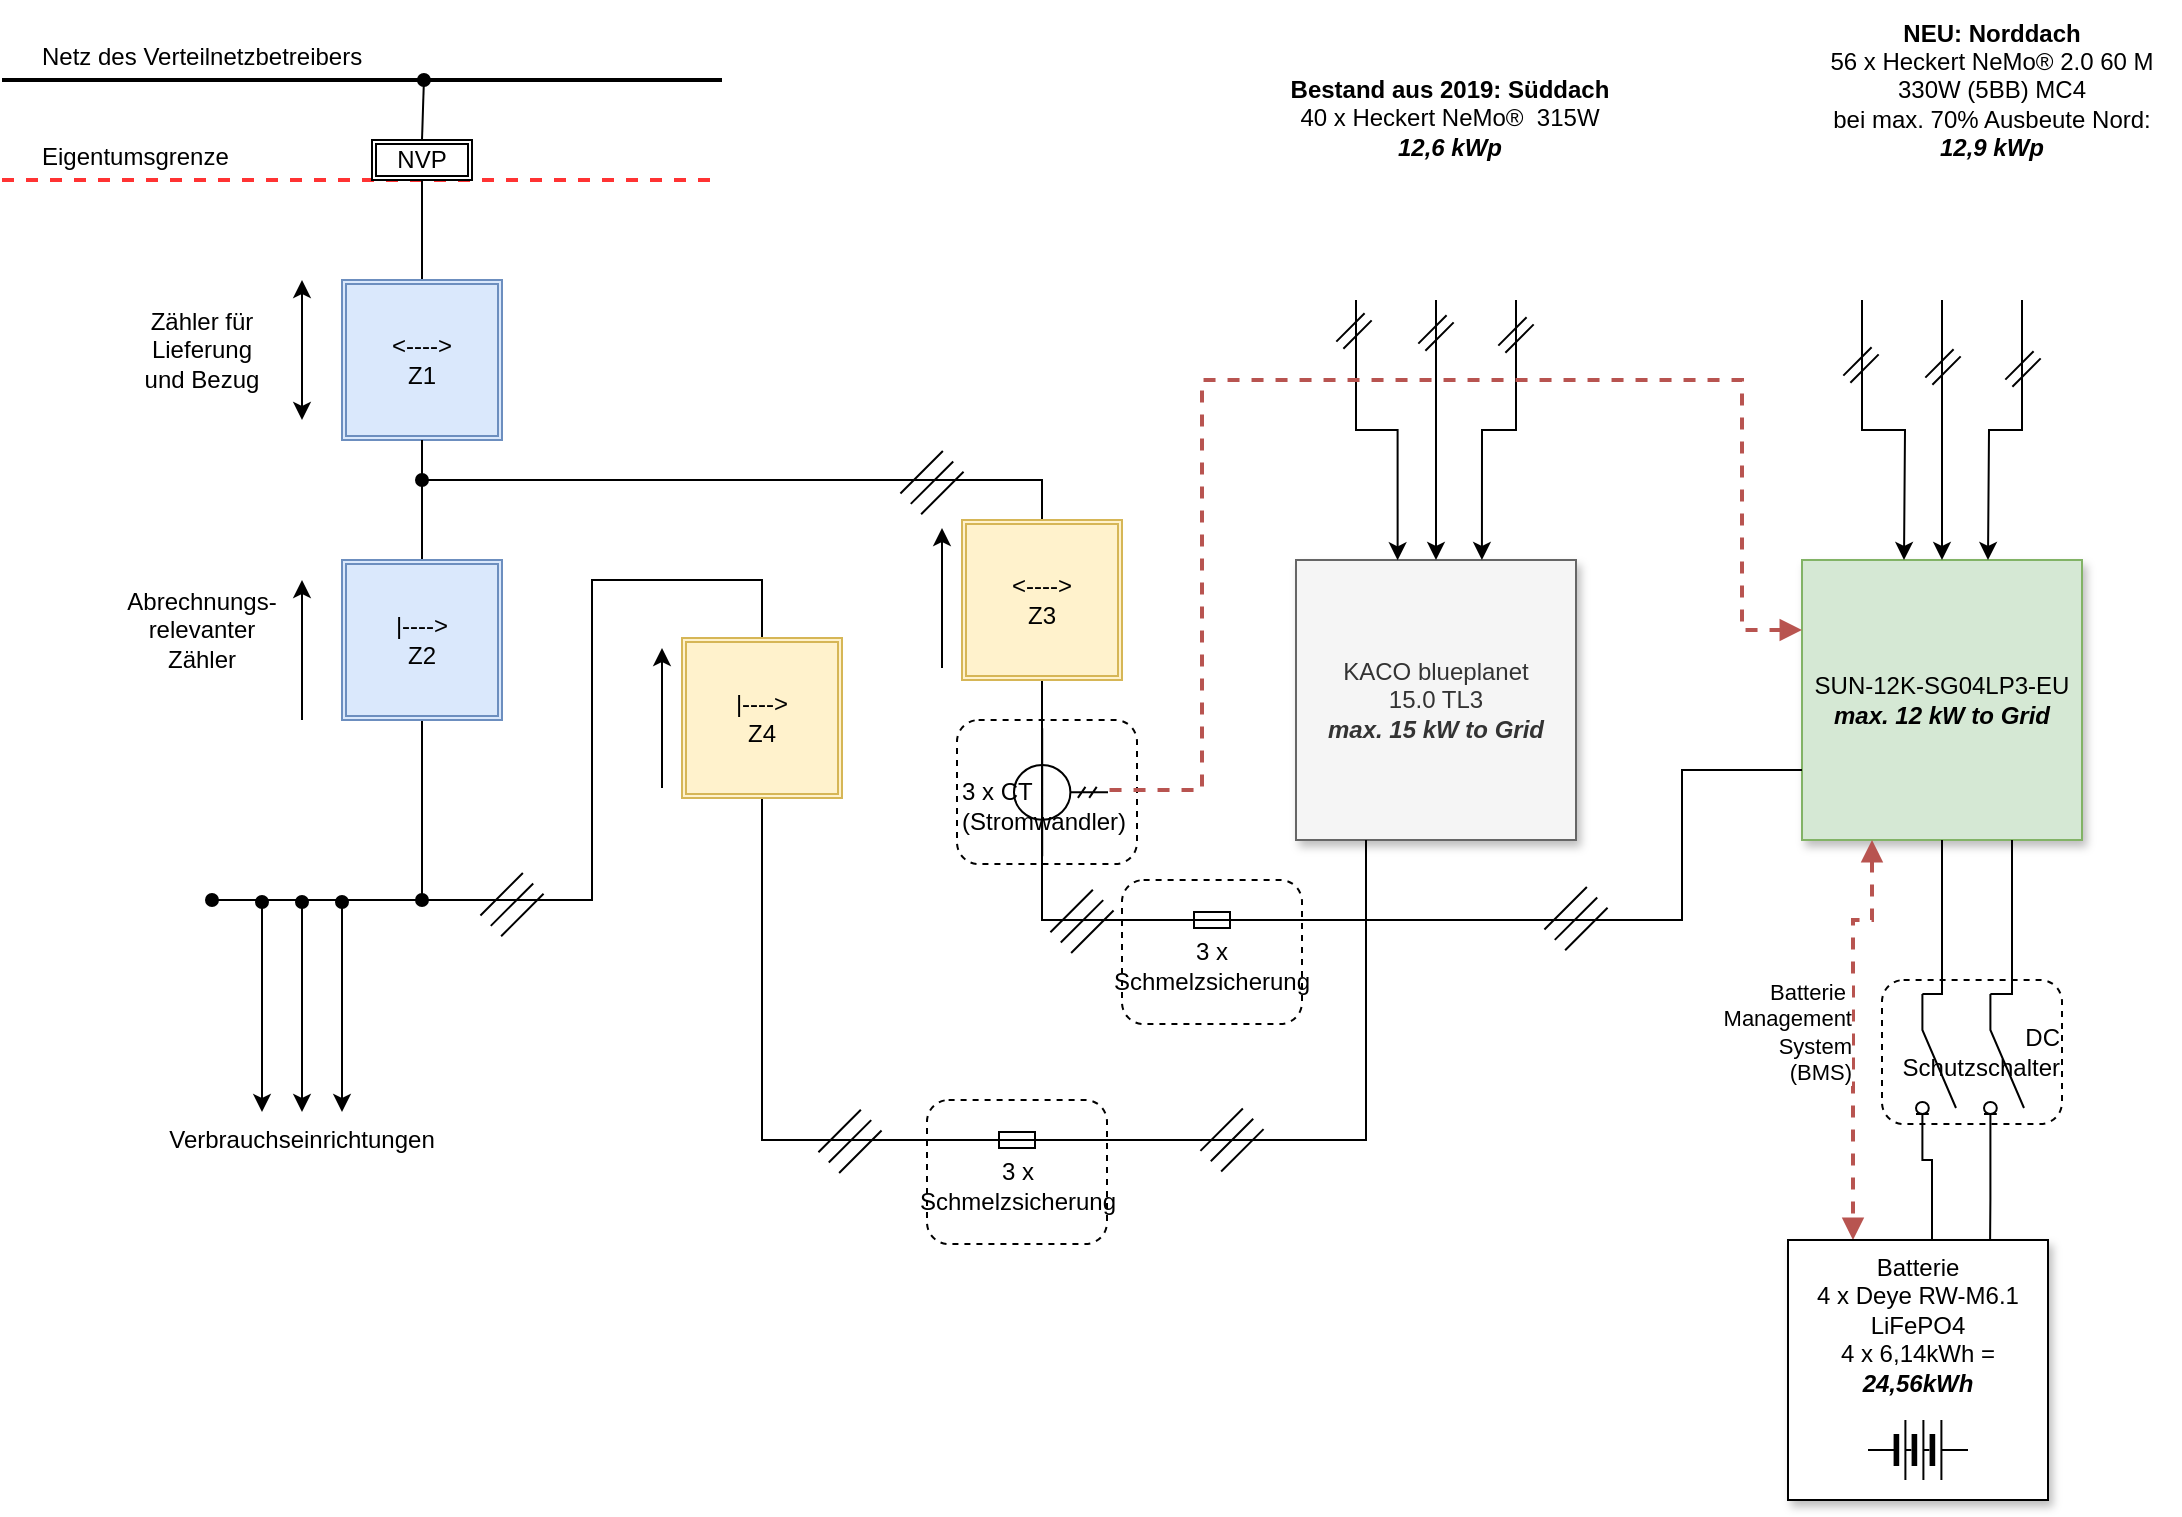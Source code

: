 <mxfile version="24.7.2" type="github">
  <diagram name="Page-1" id="099fd60b-425b-db50-ffb0-6b813814b670">
    <mxGraphModel dx="1071" dy="585" grid="1" gridSize="10" guides="1" tooltips="1" connect="1" arrows="0" fold="1" page="1" pageScale="1" pageWidth="1654" pageHeight="1169" background="none" math="0" shadow="0">
      <root>
        <mxCell id="0" />
        <mxCell id="1" parent="0" />
        <mxCell id="CiSqSBGC9Xxcwz4Uoogl-34" value="&lt;div&gt;Netz des Verteilnetzbetreibers&lt;br&gt;&lt;/div&gt;" style="line;strokeWidth=2;direction=south;html=1;rotation=-90;align=left;textDirection=vertical-rl;horizontal=1;verticalAlign=top;spacingTop=13;spacingBottom=5;spacingLeft=7;" vertex="1" parent="1">
          <mxGeometry x="215" y="-110" width="10" height="360" as="geometry" />
        </mxCell>
        <mxCell id="CiSqSBGC9Xxcwz4Uoogl-35" value="Eigentumsgrenze" style="line;strokeWidth=2;direction=south;html=1;rotation=-90;align=left;textDirection=vertical-rl;horizontal=1;verticalAlign=top;spacingTop=13;spacingBottom=5;spacingLeft=7;strokeColor=#FF3333;dashed=1;" vertex="1" parent="1">
          <mxGeometry x="215" y="-60" width="10" height="360" as="geometry" />
        </mxCell>
        <mxCell id="CiSqSBGC9Xxcwz4Uoogl-36" value="NVP" style="shape=ext;double=1;rounded=0;whiteSpace=wrap;html=1;" vertex="1" parent="1">
          <mxGeometry x="225" y="100" width="50" height="20" as="geometry" />
        </mxCell>
        <mxCell id="CiSqSBGC9Xxcwz4Uoogl-37" style="rounded=0;orthogonalLoop=1;jettySize=auto;html=1;exitX=0.5;exitY=0;exitDx=0;exitDy=0;entryX=0.586;entryY=0.5;entryDx=0;entryDy=0;entryPerimeter=0;endArrow=oval;endFill=1;" edge="1" parent="1" source="CiSqSBGC9Xxcwz4Uoogl-36" target="CiSqSBGC9Xxcwz4Uoogl-34">
          <mxGeometry relative="1" as="geometry" />
        </mxCell>
        <mxCell id="CiSqSBGC9Xxcwz4Uoogl-18" value="Texte" parent="0" />
        <mxCell id="CiSqSBGC9Xxcwz4Uoogl-38" value="Zähler für Lieferung und Bezug" style="text;html=1;align=center;verticalAlign=middle;whiteSpace=wrap;rounded=0;" vertex="1" parent="CiSqSBGC9Xxcwz4Uoogl-18">
          <mxGeometry x="110" y="190" width="60" height="30" as="geometry" />
        </mxCell>
        <mxCell id="CiSqSBGC9Xxcwz4Uoogl-39" value="Abrechnungs-relevanter Zähler" style="text;html=1;align=center;verticalAlign=middle;whiteSpace=wrap;rounded=0;" vertex="1" parent="CiSqSBGC9Xxcwz4Uoogl-18">
          <mxGeometry x="110" y="330" width="60" height="30" as="geometry" />
        </mxCell>
        <mxCell id="CiSqSBGC9Xxcwz4Uoogl-40" value="PV1" parent="0" />
        <mxCell id="CiSqSBGC9Xxcwz4Uoogl-97" value="&lt;div&gt;&lt;br&gt;&lt;/div&gt;&lt;div&gt;3 x Schmelzsicherung&lt;/div&gt;" style="rounded=1;whiteSpace=wrap;html=1;dashed=1;" vertex="1" parent="CiSqSBGC9Xxcwz4Uoogl-40">
          <mxGeometry x="502.5" y="580" width="90" height="72" as="geometry" />
        </mxCell>
        <mxCell id="CiSqSBGC9Xxcwz4Uoogl-59" value="&lt;div&gt;KACO blueplanet&lt;/div&gt;&lt;div&gt;15.0 TL3&lt;br&gt;&lt;b&gt;&lt;i&gt;max. 15 kW to Grid&lt;br&gt;&lt;/i&gt;&lt;/b&gt;&lt;/div&gt;" style="whiteSpace=wrap;html=1;aspect=fixed;shadow=1;fillColor=#f5f5f5;fontColor=#333333;strokeColor=#666666;" vertex="1" parent="CiSqSBGC9Xxcwz4Uoogl-40">
          <mxGeometry x="687" y="310" width="140" height="140" as="geometry" />
        </mxCell>
        <mxCell id="CiSqSBGC9Xxcwz4Uoogl-86" style="edgeStyle=orthogonalEdgeStyle;rounded=0;orthogonalLoop=1;jettySize=auto;html=1;exitX=0.25;exitY=1;exitDx=0;exitDy=0;entryX=1;entryY=0.8;entryDx=0;entryDy=0;endArrow=none;endFill=0;" edge="1" parent="CiSqSBGC9Xxcwz4Uoogl-40" target="CiSqSBGC9Xxcwz4Uoogl-95">
          <mxGeometry relative="1" as="geometry">
            <mxPoint x="722" y="450" as="sourcePoint" />
            <mxPoint x="420" y="390" as="targetPoint" />
            <Array as="points">
              <mxPoint x="722" y="600" />
              <mxPoint x="585" y="600" />
            </Array>
          </mxGeometry>
        </mxCell>
        <mxCell id="CiSqSBGC9Xxcwz4Uoogl-87" style="edgeStyle=orthogonalEdgeStyle;rounded=0;orthogonalLoop=1;jettySize=auto;html=1;exitX=0.5;exitY=0;exitDx=0;exitDy=0;entryX=0.5;entryY=1;entryDx=0;entryDy=0;endArrow=none;endFill=0;" edge="1" parent="CiSqSBGC9Xxcwz4Uoogl-40" source="CiSqSBGC9Xxcwz4Uoogl-30">
          <mxGeometry relative="1" as="geometry">
            <mxPoint x="420" y="310" as="sourcePoint" />
            <mxPoint x="250" y="390" as="targetPoint" />
            <Array as="points">
              <mxPoint x="420" y="320" />
              <mxPoint x="335" y="320" />
              <mxPoint x="335" y="480" />
              <mxPoint x="250" y="480" />
            </Array>
          </mxGeometry>
        </mxCell>
        <mxCell id="CiSqSBGC9Xxcwz4Uoogl-88" value="" style="endArrow=oval;html=1;rounded=0;endFill=1;startArrow=oval;startFill=1;" edge="1" parent="CiSqSBGC9Xxcwz4Uoogl-40">
          <mxGeometry width="50" height="50" relative="1" as="geometry">
            <mxPoint x="250" y="480" as="sourcePoint" />
            <mxPoint x="145" y="480" as="targetPoint" />
          </mxGeometry>
        </mxCell>
        <mxCell id="CiSqSBGC9Xxcwz4Uoogl-89" value="" style="endArrow=classic;html=1;rounded=0;startArrow=oval;startFill=1;" edge="1" parent="CiSqSBGC9Xxcwz4Uoogl-40">
          <mxGeometry width="50" height="50" relative="1" as="geometry">
            <mxPoint x="170" y="481" as="sourcePoint" />
            <mxPoint x="170" y="586" as="targetPoint" />
          </mxGeometry>
        </mxCell>
        <mxCell id="CiSqSBGC9Xxcwz4Uoogl-90" value="" style="endArrow=classic;html=1;rounded=0;startArrow=oval;startFill=1;" edge="1" parent="CiSqSBGC9Xxcwz4Uoogl-40">
          <mxGeometry width="50" height="50" relative="1" as="geometry">
            <mxPoint x="190" y="481" as="sourcePoint" />
            <mxPoint x="190" y="586" as="targetPoint" />
          </mxGeometry>
        </mxCell>
        <mxCell id="CiSqSBGC9Xxcwz4Uoogl-91" value="" style="endArrow=classic;html=1;rounded=0;startArrow=oval;startFill=1;" edge="1" parent="CiSqSBGC9Xxcwz4Uoogl-40">
          <mxGeometry width="50" height="50" relative="1" as="geometry">
            <mxPoint x="210" y="481" as="sourcePoint" />
            <mxPoint x="210" y="586" as="targetPoint" />
          </mxGeometry>
        </mxCell>
        <mxCell id="CiSqSBGC9Xxcwz4Uoogl-93" value="&lt;div&gt;Verbrauchseinrichtungen&lt;/div&gt;" style="text;html=1;align=center;verticalAlign=middle;whiteSpace=wrap;rounded=0;" vertex="1" parent="CiSqSBGC9Xxcwz4Uoogl-40">
          <mxGeometry x="160" y="585" width="60" height="30" as="geometry" />
        </mxCell>
        <mxCell id="CiSqSBGC9Xxcwz4Uoogl-95" value="" style="html=1;shape=mxgraph.electrical.electro-mechanical.fuse2;aspect=fixed;elSwitchState=on;" vertex="1" parent="CiSqSBGC9Xxcwz4Uoogl-40">
          <mxGeometry x="510" y="584" width="75" height="20" as="geometry" />
        </mxCell>
        <mxCell id="CiSqSBGC9Xxcwz4Uoogl-96" style="edgeStyle=orthogonalEdgeStyle;rounded=0;orthogonalLoop=1;jettySize=auto;html=1;exitX=0.5;exitY=1;exitDx=0;exitDy=0;entryX=0;entryY=0.8;entryDx=0;entryDy=0;endArrow=none;endFill=0;" edge="1" parent="CiSqSBGC9Xxcwz4Uoogl-40" source="CiSqSBGC9Xxcwz4Uoogl-30" target="CiSqSBGC9Xxcwz4Uoogl-95">
          <mxGeometry relative="1" as="geometry">
            <Array as="points">
              <mxPoint x="420" y="600" />
              <mxPoint x="510" y="600" />
            </Array>
          </mxGeometry>
        </mxCell>
        <mxCell id="CiSqSBGC9Xxcwz4Uoogl-98" value="" style="verticalLabelPosition=bottom;shadow=0;dashed=0;align=center;html=1;verticalAlign=top;shape=mxgraph.electrical.transmission.3_line_bus;rotation=-45;" vertex="1" parent="CiSqSBGC9Xxcwz4Uoogl-40">
          <mxGeometry x="640" y="592.68" width="30" height="14.64" as="geometry" />
        </mxCell>
        <mxCell id="CiSqSBGC9Xxcwz4Uoogl-100" value="" style="verticalLabelPosition=bottom;shadow=0;dashed=0;align=center;html=1;verticalAlign=top;shape=mxgraph.electrical.transmission.3_line_bus;rotation=-45;" vertex="1" parent="CiSqSBGC9Xxcwz4Uoogl-40">
          <mxGeometry x="449" y="593.36" width="30" height="14.64" as="geometry" />
        </mxCell>
        <mxCell id="CiSqSBGC9Xxcwz4Uoogl-102" value="" style="verticalLabelPosition=bottom;shadow=0;dashed=0;align=center;html=1;verticalAlign=top;shape=mxgraph.electrical.transmission.3_line_bus;rotation=-45;" vertex="1" parent="CiSqSBGC9Xxcwz4Uoogl-40">
          <mxGeometry x="280" y="475" width="30" height="14.64" as="geometry" />
        </mxCell>
        <mxCell id="CiSqSBGC9Xxcwz4Uoogl-110" style="edgeStyle=orthogonalEdgeStyle;rounded=0;orthogonalLoop=1;jettySize=auto;html=1;exitX=0.5;exitY=1;exitDx=0;exitDy=0;entryX=0.363;entryY=0.001;entryDx=0;entryDy=0;entryPerimeter=0;" edge="1" parent="CiSqSBGC9Xxcwz4Uoogl-40" source="CiSqSBGC9Xxcwz4Uoogl-105" target="CiSqSBGC9Xxcwz4Uoogl-59">
          <mxGeometry relative="1" as="geometry" />
        </mxCell>
        <mxCell id="CiSqSBGC9Xxcwz4Uoogl-105" value="" style="shape=image;html=1;verticalAlign=top;verticalLabelPosition=bottom;labelBackgroundColor=#ffffff;imageAspect=0;aspect=fixed;image=https://cdn1.iconfinder.com/data/icons/science-technology-outline-24-px/24/tech_solar_panelsolar_cellsolar_energy_panelsolar_system-128.png" vertex="1" parent="CiSqSBGC9Xxcwz4Uoogl-40">
          <mxGeometry x="687" y="120" width="60" height="60" as="geometry" />
        </mxCell>
        <mxCell id="CiSqSBGC9Xxcwz4Uoogl-109" style="edgeStyle=orthogonalEdgeStyle;rounded=0;orthogonalLoop=1;jettySize=auto;html=1;exitX=0.5;exitY=1;exitDx=0;exitDy=0;entryX=0.5;entryY=0;entryDx=0;entryDy=0;" edge="1" parent="CiSqSBGC9Xxcwz4Uoogl-40" source="CiSqSBGC9Xxcwz4Uoogl-106" target="CiSqSBGC9Xxcwz4Uoogl-59">
          <mxGeometry relative="1" as="geometry" />
        </mxCell>
        <mxCell id="CiSqSBGC9Xxcwz4Uoogl-106" value="" style="shape=image;html=1;verticalAlign=top;verticalLabelPosition=bottom;labelBackgroundColor=#ffffff;imageAspect=0;aspect=fixed;image=https://cdn1.iconfinder.com/data/icons/science-technology-outline-24-px/24/tech_solar_panelsolar_cellsolar_energy_panelsolar_system-128.png" vertex="1" parent="CiSqSBGC9Xxcwz4Uoogl-40">
          <mxGeometry x="727" y="120" width="60" height="60" as="geometry" />
        </mxCell>
        <mxCell id="CiSqSBGC9Xxcwz4Uoogl-107" value="" style="shape=image;html=1;verticalAlign=top;verticalLabelPosition=bottom;labelBackgroundColor=#ffffff;imageAspect=0;aspect=fixed;image=https://cdn1.iconfinder.com/data/icons/science-technology-outline-24-px/24/tech_solar_panelsolar_cellsolar_energy_panelsolar_system-128.png" vertex="1" parent="CiSqSBGC9Xxcwz4Uoogl-40">
          <mxGeometry x="767" y="120" width="60" height="60" as="geometry" />
        </mxCell>
        <mxCell id="CiSqSBGC9Xxcwz4Uoogl-111" style="edgeStyle=orthogonalEdgeStyle;rounded=0;orthogonalLoop=1;jettySize=auto;html=1;exitX=0.5;exitY=1;exitDx=0;exitDy=0;entryX=0.664;entryY=0;entryDx=0;entryDy=0;entryPerimeter=0;" edge="1" parent="CiSqSBGC9Xxcwz4Uoogl-40" source="CiSqSBGC9Xxcwz4Uoogl-107" target="CiSqSBGC9Xxcwz4Uoogl-59">
          <mxGeometry relative="1" as="geometry" />
        </mxCell>
        <mxCell id="CiSqSBGC9Xxcwz4Uoogl-120" value="&lt;b&gt;NEU: Norddach&lt;/b&gt;&lt;br&gt;56 x Heckert NeMo® 2.0 60 M 330W (5BB) MC4&lt;br&gt;&lt;div&gt;bei max. 70% Ausbeute Nord:&lt;br&gt;&lt;b&gt;&lt;i&gt;12,9 kWp&lt;/i&gt;&lt;/b&gt;&lt;br&gt;&lt;/div&gt;" style="text;html=1;align=center;verticalAlign=middle;whiteSpace=wrap;rounded=0;" vertex="1" parent="CiSqSBGC9Xxcwz4Uoogl-40">
          <mxGeometry x="941" y="30" width="188" height="90" as="geometry" />
        </mxCell>
        <mxCell id="CiSqSBGC9Xxcwz4Uoogl-121" value="" style="verticalLabelPosition=bottom;shadow=0;dashed=0;align=center;html=1;verticalAlign=top;shape=mxgraph.electrical.transmission.2_line_bus;direction=west;rotation=-45;" vertex="1" parent="CiSqSBGC9Xxcwz4Uoogl-40">
          <mxGeometry x="706.0" y="193" width="20" height="5" as="geometry" />
        </mxCell>
        <mxCell id="CiSqSBGC9Xxcwz4Uoogl-122" value="" style="verticalLabelPosition=bottom;shadow=0;dashed=0;align=center;html=1;verticalAlign=top;shape=mxgraph.electrical.transmission.2_line_bus;direction=west;rotation=-45;" vertex="1" parent="CiSqSBGC9Xxcwz4Uoogl-40">
          <mxGeometry x="747.0" y="194" width="20" height="5" as="geometry" />
        </mxCell>
        <mxCell id="CiSqSBGC9Xxcwz4Uoogl-123" value="" style="verticalLabelPosition=bottom;shadow=0;dashed=0;align=center;html=1;verticalAlign=top;shape=mxgraph.electrical.transmission.2_line_bus;direction=west;rotation=-45;" vertex="1" parent="CiSqSBGC9Xxcwz4Uoogl-40">
          <mxGeometry x="787" y="195" width="20" height="5" as="geometry" />
        </mxCell>
        <mxCell id="CiSqSBGC9Xxcwz4Uoogl-41" value="PV2" parent="0" />
        <mxCell id="CiSqSBGC9Xxcwz4Uoogl-138" value="&lt;div&gt;&lt;br&gt;&lt;/div&gt;&lt;div align=&quot;left&quot;&gt;3 x CT&lt;br&gt;&lt;/div&gt;&lt;div&gt;(Stromwandler)&lt;br&gt;&lt;/div&gt;" style="rounded=1;whiteSpace=wrap;html=1;dashed=1;align=left;" vertex="1" parent="CiSqSBGC9Xxcwz4Uoogl-41">
          <mxGeometry x="517.5" y="390" width="90" height="72" as="geometry" />
        </mxCell>
        <mxCell id="CiSqSBGC9Xxcwz4Uoogl-60" value="&lt;div&gt;SUN-12K-SG04LP3-EU&lt;/div&gt;&lt;div&gt;&lt;i&gt;&lt;b&gt;max. 12 kW to Grid &lt;/b&gt;&lt;/i&gt;&lt;br&gt;&lt;/div&gt;" style="whiteSpace=wrap;html=1;aspect=fixed;shadow=1;fillColor=#d5e8d4;strokeColor=#82b366;" vertex="1" parent="CiSqSBGC9Xxcwz4Uoogl-41">
          <mxGeometry x="940" y="310" width="140" height="140" as="geometry" />
        </mxCell>
        <mxCell id="CiSqSBGC9Xxcwz4Uoogl-112" value="" style="edgeStyle=orthogonalEdgeStyle;rounded=0;orthogonalLoop=1;jettySize=auto;html=1;exitX=0.5;exitY=1;exitDx=0;exitDy=0;entryX=0.363;entryY=0.001;entryDx=0;entryDy=0;entryPerimeter=0;" edge="1" parent="CiSqSBGC9Xxcwz4Uoogl-41" source="CiSqSBGC9Xxcwz4Uoogl-113">
          <mxGeometry relative="1" as="geometry">
            <mxPoint x="991" y="310" as="targetPoint" />
          </mxGeometry>
        </mxCell>
        <mxCell id="CiSqSBGC9Xxcwz4Uoogl-113" value="" style="shape=image;html=1;verticalAlign=top;verticalLabelPosition=bottom;labelBackgroundColor=#ffffff;imageAspect=0;aspect=fixed;image=https://cdn1.iconfinder.com/data/icons/science-technology-outline-24-px/24/tech_solar_panelsolar_cellsolar_energy_panelsolar_system-128.png" vertex="1" parent="CiSqSBGC9Xxcwz4Uoogl-41">
          <mxGeometry x="940" y="120" width="60" height="60" as="geometry" />
        </mxCell>
        <mxCell id="CiSqSBGC9Xxcwz4Uoogl-114" value="" style="edgeStyle=orthogonalEdgeStyle;rounded=0;orthogonalLoop=1;jettySize=auto;html=1;exitX=0.5;exitY=1;exitDx=0;exitDy=0;entryX=0.5;entryY=0;entryDx=0;entryDy=0;" edge="1" parent="CiSqSBGC9Xxcwz4Uoogl-41" source="CiSqSBGC9Xxcwz4Uoogl-115">
          <mxGeometry relative="1" as="geometry">
            <mxPoint x="1010" y="310" as="targetPoint" />
          </mxGeometry>
        </mxCell>
        <mxCell id="CiSqSBGC9Xxcwz4Uoogl-115" value="" style="shape=image;html=1;verticalAlign=top;verticalLabelPosition=bottom;labelBackgroundColor=#ffffff;imageAspect=0;aspect=fixed;image=https://cdn1.iconfinder.com/data/icons/science-technology-outline-24-px/24/tech_solar_panelsolar_cellsolar_energy_panelsolar_system-128.png" vertex="1" parent="CiSqSBGC9Xxcwz4Uoogl-41">
          <mxGeometry x="980" y="120" width="60" height="60" as="geometry" />
        </mxCell>
        <mxCell id="CiSqSBGC9Xxcwz4Uoogl-116" value="" style="shape=image;html=1;verticalAlign=top;verticalLabelPosition=bottom;labelBackgroundColor=#ffffff;imageAspect=0;aspect=fixed;image=https://cdn1.iconfinder.com/data/icons/science-technology-outline-24-px/24/tech_solar_panelsolar_cellsolar_energy_panelsolar_system-128.png" vertex="1" parent="CiSqSBGC9Xxcwz4Uoogl-41">
          <mxGeometry x="1020" y="120" width="60" height="60" as="geometry" />
        </mxCell>
        <mxCell id="CiSqSBGC9Xxcwz4Uoogl-117" value="" style="edgeStyle=orthogonalEdgeStyle;rounded=0;orthogonalLoop=1;jettySize=auto;html=1;exitX=0.5;exitY=1;exitDx=0;exitDy=0;entryX=0.664;entryY=0;entryDx=0;entryDy=0;entryPerimeter=0;" edge="1" parent="CiSqSBGC9Xxcwz4Uoogl-41" source="CiSqSBGC9Xxcwz4Uoogl-116">
          <mxGeometry relative="1" as="geometry">
            <mxPoint x="1033" y="310" as="targetPoint" />
          </mxGeometry>
        </mxCell>
        <mxCell id="CiSqSBGC9Xxcwz4Uoogl-118" value="&lt;b&gt;Bestand aus 2019: Süddach&lt;/b&gt;&lt;br&gt;40 x Heckert NeMo®&amp;nbsp; 315W&lt;br&gt;&lt;div&gt;&lt;b&gt;&lt;i&gt;12,6 kWp&lt;/i&gt;&lt;/b&gt;&lt;br&gt;&lt;/div&gt;" style="text;html=1;align=center;verticalAlign=middle;whiteSpace=wrap;rounded=0;" vertex="1" parent="CiSqSBGC9Xxcwz4Uoogl-41">
          <mxGeometry x="670" y="59" width="188" height="60" as="geometry" />
        </mxCell>
        <mxCell id="CiSqSBGC9Xxcwz4Uoogl-125" value="" style="verticalLabelPosition=bottom;shadow=0;dashed=0;align=center;html=1;verticalAlign=top;shape=mxgraph.electrical.transmission.2_line_bus;direction=west;rotation=-45;" vertex="1" parent="CiSqSBGC9Xxcwz4Uoogl-41">
          <mxGeometry x="959.5" y="210" width="20" height="5" as="geometry" />
        </mxCell>
        <mxCell id="CiSqSBGC9Xxcwz4Uoogl-126" value="" style="verticalLabelPosition=bottom;shadow=0;dashed=0;align=center;html=1;verticalAlign=top;shape=mxgraph.electrical.transmission.2_line_bus;direction=west;rotation=-45;" vertex="1" parent="CiSqSBGC9Xxcwz4Uoogl-41">
          <mxGeometry x="1000.5" y="211" width="20" height="5" as="geometry" />
        </mxCell>
        <mxCell id="CiSqSBGC9Xxcwz4Uoogl-127" value="" style="verticalLabelPosition=bottom;shadow=0;dashed=0;align=center;html=1;verticalAlign=top;shape=mxgraph.electrical.transmission.2_line_bus;direction=west;rotation=-45;" vertex="1" parent="CiSqSBGC9Xxcwz4Uoogl-41">
          <mxGeometry x="1040.5" y="212" width="20" height="5" as="geometry" />
        </mxCell>
        <mxCell id="CiSqSBGC9Xxcwz4Uoogl-128" value="&lt;div&gt;&lt;br&gt;&lt;/div&gt;&lt;div&gt;3 x Schmelzsicherung&lt;/div&gt;" style="rounded=1;whiteSpace=wrap;html=1;dashed=1;" vertex="1" parent="CiSqSBGC9Xxcwz4Uoogl-41">
          <mxGeometry x="600" y="470" width="90" height="72" as="geometry" />
        </mxCell>
        <mxCell id="CiSqSBGC9Xxcwz4Uoogl-130" style="edgeStyle=orthogonalEdgeStyle;rounded=0;orthogonalLoop=1;jettySize=auto;html=1;exitX=1;exitY=0.8;exitDx=0;exitDy=0;entryX=0;entryY=0.75;entryDx=0;entryDy=0;endArrow=none;endFill=0;" edge="1" parent="CiSqSBGC9Xxcwz4Uoogl-41" source="CiSqSBGC9Xxcwz4Uoogl-129" target="CiSqSBGC9Xxcwz4Uoogl-60">
          <mxGeometry relative="1" as="geometry">
            <Array as="points">
              <mxPoint x="880" y="490" />
              <mxPoint x="880" y="415" />
            </Array>
          </mxGeometry>
        </mxCell>
        <mxCell id="CiSqSBGC9Xxcwz4Uoogl-131" style="edgeStyle=orthogonalEdgeStyle;rounded=0;orthogonalLoop=1;jettySize=auto;html=1;exitX=0;exitY=0.8;exitDx=0;exitDy=0;entryX=0.5;entryY=1;entryDx=0;entryDy=0;endArrow=none;endFill=0;" edge="1" parent="CiSqSBGC9Xxcwz4Uoogl-41" source="CiSqSBGC9Xxcwz4Uoogl-129" target="CiSqSBGC9Xxcwz4Uoogl-32">
          <mxGeometry relative="1" as="geometry" />
        </mxCell>
        <mxCell id="CiSqSBGC9Xxcwz4Uoogl-129" value="" style="html=1;shape=mxgraph.electrical.electro-mechanical.fuse2;aspect=fixed;elSwitchState=on;" vertex="1" parent="CiSqSBGC9Xxcwz4Uoogl-41">
          <mxGeometry x="607.5" y="474" width="75" height="20" as="geometry" />
        </mxCell>
        <mxCell id="CiSqSBGC9Xxcwz4Uoogl-132" value="" style="verticalLabelPosition=bottom;shadow=0;dashed=0;align=center;html=1;verticalAlign=top;shape=mxgraph.electrical.transmission.3_line_bus;rotation=-45;" vertex="1" parent="CiSqSBGC9Xxcwz4Uoogl-41">
          <mxGeometry x="812" y="482.0" width="30" height="14.64" as="geometry" />
        </mxCell>
        <mxCell id="CiSqSBGC9Xxcwz4Uoogl-133" value="" style="verticalLabelPosition=bottom;shadow=0;dashed=0;align=center;html=1;verticalAlign=top;shape=mxgraph.electrical.transmission.3_line_bus;rotation=-45;" vertex="1" parent="CiSqSBGC9Xxcwz4Uoogl-41">
          <mxGeometry x="565" y="483.36" width="30" height="14.64" as="geometry" />
        </mxCell>
        <mxCell id="CiSqSBGC9Xxcwz4Uoogl-136" value="" style="verticalLabelPosition=bottom;shadow=0;dashed=0;align=center;html=1;verticalAlign=top;shape=mxgraph.electrical.transmission.3_line_bus;rotation=-45;" vertex="1" parent="CiSqSBGC9Xxcwz4Uoogl-41">
          <mxGeometry x="490" y="264" width="30" height="14.64" as="geometry" />
        </mxCell>
        <mxCell id="CiSqSBGC9Xxcwz4Uoogl-137" value="" style="pointerEvents=1;verticalLabelPosition=bottom;shadow=0;dashed=0;align=center;html=1;verticalAlign=top;shape=mxgraph.electrical.inductors.current_transformer_2;direction=east;" vertex="1" parent="CiSqSBGC9Xxcwz4Uoogl-41">
          <mxGeometry x="546" y="394.18" width="47" height="64" as="geometry" />
        </mxCell>
        <mxCell id="CiSqSBGC9Xxcwz4Uoogl-139" value="" style="endArrow=none;html=1;rounded=0;entryX=0.979;entryY=0.482;entryDx=0;entryDy=0;entryPerimeter=0;exitX=0;exitY=0.25;exitDx=0;exitDy=0;fillColor=#f8cecc;strokeColor=#b85450;strokeWidth=2;dashed=1;endFill=0;startArrow=block;startFill=1;" edge="1" parent="CiSqSBGC9Xxcwz4Uoogl-41" source="CiSqSBGC9Xxcwz4Uoogl-60" target="CiSqSBGC9Xxcwz4Uoogl-137">
          <mxGeometry width="50" height="50" relative="1" as="geometry">
            <mxPoint x="760" y="370" as="sourcePoint" />
            <mxPoint x="810" y="320" as="targetPoint" />
            <Array as="points">
              <mxPoint x="910" y="345" />
              <mxPoint x="910" y="220" />
              <mxPoint x="640" y="220" />
              <mxPoint x="640" y="425" />
            </Array>
          </mxGeometry>
        </mxCell>
        <mxCell id="CiSqSBGC9Xxcwz4Uoogl-19" value="Zähler" parent="0" />
        <mxCell id="CiSqSBGC9Xxcwz4Uoogl-23" value="" style="edgeStyle=orthogonalEdgeStyle;rounded=0;orthogonalLoop=1;jettySize=auto;html=1;endArrow=none;endFill=0;" edge="1" parent="CiSqSBGC9Xxcwz4Uoogl-19" source="CiSqSBGC9Xxcwz4Uoogl-24">
          <mxGeometry relative="1" as="geometry">
            <mxPoint x="250" y="120" as="targetPoint" />
          </mxGeometry>
        </mxCell>
        <mxCell id="CiSqSBGC9Xxcwz4Uoogl-24" value="&lt;div&gt;&amp;lt;----&amp;gt;&lt;br&gt;&lt;/div&gt;&lt;div&gt;Z1&lt;/div&gt;" style="shape=ext;double=1;whiteSpace=wrap;html=1;aspect=fixed;fillColor=#dae8fc;strokeColor=#6c8ebf;" vertex="1" parent="CiSqSBGC9Xxcwz4Uoogl-19">
          <mxGeometry x="210" y="170" width="80" height="80" as="geometry" />
        </mxCell>
        <mxCell id="CiSqSBGC9Xxcwz4Uoogl-25" value="" style="edgeStyle=orthogonalEdgeStyle;rounded=0;orthogonalLoop=1;jettySize=auto;html=1;endArrow=none;endFill=0;" edge="1" parent="CiSqSBGC9Xxcwz4Uoogl-19" source="CiSqSBGC9Xxcwz4Uoogl-26" target="CiSqSBGC9Xxcwz4Uoogl-24">
          <mxGeometry relative="1" as="geometry" />
        </mxCell>
        <mxCell id="CiSqSBGC9Xxcwz4Uoogl-26" value="&lt;div&gt;|----&amp;gt;&lt;br&gt;&lt;/div&gt;&lt;div&gt;Z2&lt;/div&gt;" style="shape=ext;double=1;whiteSpace=wrap;html=1;aspect=fixed;fillColor=#dae8fc;strokeColor=#6c8ebf;" vertex="1" parent="CiSqSBGC9Xxcwz4Uoogl-19">
          <mxGeometry x="210" y="310" width="80" height="80" as="geometry" />
        </mxCell>
        <mxCell id="CiSqSBGC9Xxcwz4Uoogl-28" value="" style="endArrow=classic;startArrow=classic;html=1;rounded=0;" edge="1" parent="CiSqSBGC9Xxcwz4Uoogl-19">
          <mxGeometry width="50" height="50" relative="1" as="geometry">
            <mxPoint x="190" y="240" as="sourcePoint" />
            <mxPoint x="190" y="170" as="targetPoint" />
          </mxGeometry>
        </mxCell>
        <mxCell id="CiSqSBGC9Xxcwz4Uoogl-29" value="" style="endArrow=classic;startArrow=none;html=1;rounded=0;startFill=0;" edge="1" parent="CiSqSBGC9Xxcwz4Uoogl-19">
          <mxGeometry width="50" height="50" relative="1" as="geometry">
            <mxPoint x="190" y="390" as="sourcePoint" />
            <mxPoint x="190" y="320" as="targetPoint" />
          </mxGeometry>
        </mxCell>
        <mxCell id="CiSqSBGC9Xxcwz4Uoogl-30" value="&lt;div&gt;|----&amp;gt;&lt;br&gt;&lt;/div&gt;&lt;div&gt;Z4&lt;/div&gt;" style="shape=ext;double=1;whiteSpace=wrap;html=1;aspect=fixed;fillColor=#fff2cc;strokeColor=#d6b656;" vertex="1" parent="CiSqSBGC9Xxcwz4Uoogl-19">
          <mxGeometry x="380" y="349" width="80" height="80" as="geometry" />
        </mxCell>
        <mxCell id="CiSqSBGC9Xxcwz4Uoogl-31" value="" style="endArrow=classic;startArrow=none;html=1;rounded=0;startFill=0;" edge="1" parent="CiSqSBGC9Xxcwz4Uoogl-19">
          <mxGeometry width="50" height="50" relative="1" as="geometry">
            <mxPoint x="370" y="424" as="sourcePoint" />
            <mxPoint x="370" y="354" as="targetPoint" />
          </mxGeometry>
        </mxCell>
        <mxCell id="CiSqSBGC9Xxcwz4Uoogl-134" style="edgeStyle=orthogonalEdgeStyle;rounded=0;orthogonalLoop=1;jettySize=auto;html=1;exitX=0.5;exitY=0;exitDx=0;exitDy=0;endArrow=oval;endFill=1;" edge="1" parent="CiSqSBGC9Xxcwz4Uoogl-19" source="CiSqSBGC9Xxcwz4Uoogl-32">
          <mxGeometry relative="1" as="geometry">
            <mxPoint x="250" y="270" as="targetPoint" />
            <Array as="points">
              <mxPoint x="560" y="270" />
            </Array>
          </mxGeometry>
        </mxCell>
        <mxCell id="CiSqSBGC9Xxcwz4Uoogl-32" value="&amp;lt;----&amp;gt;&lt;br&gt;&lt;div&gt;Z3&lt;/div&gt;" style="shape=ext;double=1;whiteSpace=wrap;html=1;aspect=fixed;fillColor=#fff2cc;strokeColor=#d6b656;" vertex="1" parent="CiSqSBGC9Xxcwz4Uoogl-19">
          <mxGeometry x="520" y="290" width="80" height="80" as="geometry" />
        </mxCell>
        <mxCell id="CiSqSBGC9Xxcwz4Uoogl-33" value="" style="endArrow=classic;startArrow=none;html=1;rounded=0;startFill=0;" edge="1" parent="CiSqSBGC9Xxcwz4Uoogl-19">
          <mxGeometry width="50" height="50" relative="1" as="geometry">
            <mxPoint x="510" y="364" as="sourcePoint" />
            <mxPoint x="510" y="294" as="targetPoint" />
          </mxGeometry>
        </mxCell>
        <mxCell id="CiSqSBGC9Xxcwz4Uoogl-42" value="Batterie" parent="0" />
        <mxCell id="CiSqSBGC9Xxcwz4Uoogl-70" value="&lt;div align=&quot;right&quot;&gt;&lt;div&gt;DC Schutzschalter&lt;br&gt;&lt;/div&gt;&lt;/div&gt;" style="rounded=1;whiteSpace=wrap;html=1;dashed=1;" vertex="1" parent="CiSqSBGC9Xxcwz4Uoogl-42">
          <mxGeometry x="980" y="520" width="90" height="72" as="geometry" />
        </mxCell>
        <mxCell id="CiSqSBGC9Xxcwz4Uoogl-71" value="&lt;div align=&quot;right&quot;&gt;Batterie&amp;nbsp;&lt;/div&gt;&lt;div align=&quot;right&quot;&gt;Management&lt;/div&gt;&lt;div align=&quot;right&quot;&gt;&amp;nbsp;System&lt;/div&gt;&lt;div align=&quot;right&quot;&gt;&amp;nbsp;(BMS)&lt;/div&gt;" style="edgeStyle=orthogonalEdgeStyle;rounded=0;orthogonalLoop=1;jettySize=auto;html=1;entryX=0.25;entryY=0;entryDx=0;entryDy=0;endArrow=block;endFill=1;dashed=1;fillColor=#f8cecc;strokeColor=#b85450;align=right;startArrow=block;startFill=1;strokeWidth=2;exitX=0.25;exitY=1;exitDx=0;exitDy=0;" edge="1" parent="CiSqSBGC9Xxcwz4Uoogl-42" target="CiSqSBGC9Xxcwz4Uoogl-78">
          <mxGeometry relative="1" as="geometry">
            <mxPoint x="975" y="450" as="sourcePoint" />
            <Array as="points">
              <mxPoint x="975" y="490" />
              <mxPoint x="965" y="490" />
            </Array>
          </mxGeometry>
        </mxCell>
        <mxCell id="CiSqSBGC9Xxcwz4Uoogl-72" style="edgeStyle=orthogonalEdgeStyle;rounded=0;orthogonalLoop=1;jettySize=auto;html=1;entryX=0.75;entryY=1;entryDx=0;entryDy=0;endArrow=none;endFill=0;exitX=0;exitY=0.84;exitDx=0;exitDy=0;" edge="1" parent="CiSqSBGC9Xxcwz4Uoogl-42" source="CiSqSBGC9Xxcwz4Uoogl-77">
          <mxGeometry relative="1" as="geometry">
            <mxPoint x="1045" y="450" as="targetPoint" />
            <Array as="points">
              <mxPoint x="1045" y="527" />
            </Array>
          </mxGeometry>
        </mxCell>
        <mxCell id="CiSqSBGC9Xxcwz4Uoogl-73" style="edgeStyle=orthogonalEdgeStyle;rounded=0;orthogonalLoop=1;jettySize=auto;html=1;exitX=1;exitY=0.84;exitDx=0;exitDy=0;endArrow=none;endFill=0;" edge="1" parent="CiSqSBGC9Xxcwz4Uoogl-42" source="CiSqSBGC9Xxcwz4Uoogl-75">
          <mxGeometry relative="1" as="geometry">
            <mxPoint x="1004" y="657" as="targetPoint" />
            <Array as="points">
              <mxPoint x="1000" y="610" />
              <mxPoint x="1005" y="610" />
              <mxPoint x="1005" y="657" />
            </Array>
          </mxGeometry>
        </mxCell>
        <mxCell id="CiSqSBGC9Xxcwz4Uoogl-74" style="edgeStyle=orthogonalEdgeStyle;rounded=0;orthogonalLoop=1;jettySize=auto;html=1;exitX=0;exitY=0.84;exitDx=0;exitDy=0;entryX=0.5;entryY=1;entryDx=0;entryDy=0;endArrow=none;endFill=0;" edge="1" parent="CiSqSBGC9Xxcwz4Uoogl-42" source="CiSqSBGC9Xxcwz4Uoogl-75">
          <mxGeometry relative="1" as="geometry">
            <mxPoint x="1010" y="450" as="targetPoint" />
            <Array as="points">
              <mxPoint x="1010" y="527" />
            </Array>
          </mxGeometry>
        </mxCell>
        <mxCell id="CiSqSBGC9Xxcwz4Uoogl-75" value="" style="html=1;shape=mxgraph.electrical.electro-mechanical.switchDisconnector;aspect=fixed;elSwitchState=off;direction=south;" vertex="1" parent="CiSqSBGC9Xxcwz4Uoogl-42">
          <mxGeometry x="997" y="527" width="20" height="75" as="geometry" />
        </mxCell>
        <mxCell id="CiSqSBGC9Xxcwz4Uoogl-76" style="edgeStyle=orthogonalEdgeStyle;rounded=0;orthogonalLoop=1;jettySize=auto;html=1;exitX=1;exitY=0.84;exitDx=0;exitDy=0;endArrow=none;endFill=0;" edge="1" parent="CiSqSBGC9Xxcwz4Uoogl-42" source="CiSqSBGC9Xxcwz4Uoogl-77">
          <mxGeometry relative="1" as="geometry">
            <mxPoint x="1034" y="657" as="targetPoint" />
          </mxGeometry>
        </mxCell>
        <mxCell id="CiSqSBGC9Xxcwz4Uoogl-77" value="" style="html=1;shape=mxgraph.electrical.electro-mechanical.switchDisconnector;aspect=fixed;elSwitchState=off;direction=south;" vertex="1" parent="CiSqSBGC9Xxcwz4Uoogl-42">
          <mxGeometry x="1031" y="527" width="20" height="75" as="geometry" />
        </mxCell>
        <mxCell id="CiSqSBGC9Xxcwz4Uoogl-78" value="&lt;div&gt;Batterie&lt;/div&gt;&lt;div&gt;&lt;div&gt;4 x Deye RW-M6.1&lt;/div&gt;&lt;div&gt;LiFePO4&lt;/div&gt;&lt;div&gt;4 x 6,14kWh = &lt;b&gt;&lt;i&gt;24,56kWh&lt;/i&gt;&lt;/b&gt;&lt;br&gt;&lt;/div&gt;&lt;/div&gt;" style="whiteSpace=wrap;html=1;aspect=fixed;shadow=1;verticalAlign=top;" vertex="1" parent="CiSqSBGC9Xxcwz4Uoogl-42">
          <mxGeometry x="933" y="650" width="130" height="130" as="geometry" />
        </mxCell>
        <mxCell id="CiSqSBGC9Xxcwz4Uoogl-104" value="" style="pointerEvents=1;verticalLabelPosition=bottom;shadow=0;dashed=0;align=center;html=1;verticalAlign=top;shape=mxgraph.electrical.miscellaneous.batteryStack;" vertex="1" parent="CiSqSBGC9Xxcwz4Uoogl-42">
          <mxGeometry x="973" y="740" width="50" height="30" as="geometry" />
        </mxCell>
      </root>
    </mxGraphModel>
  </diagram>
</mxfile>
